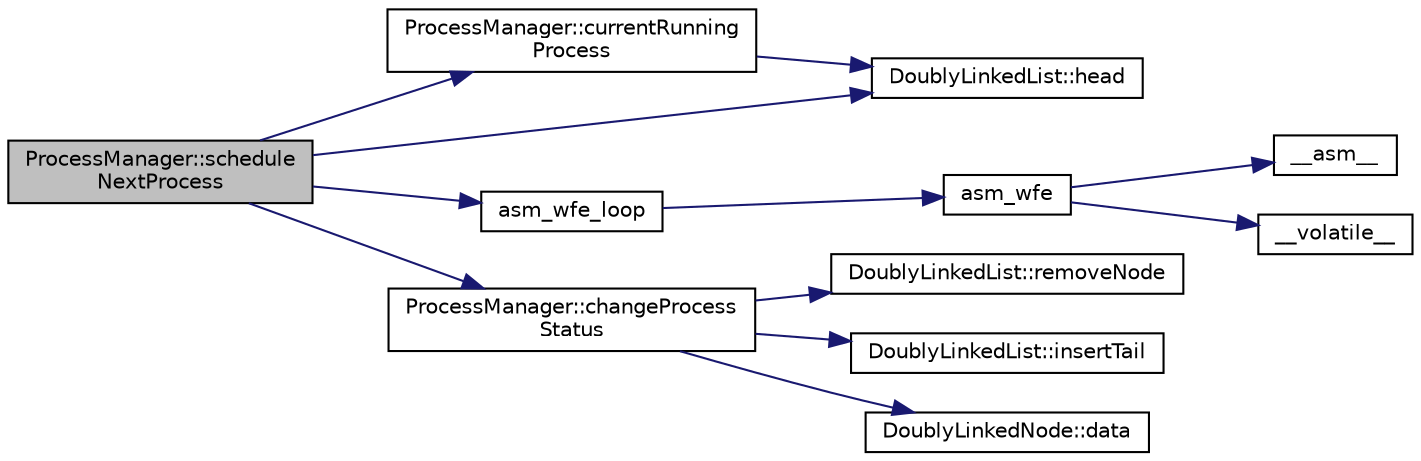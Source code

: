 digraph "ProcessManager::scheduleNextProcess"
{
  edge [fontname="Helvetica",fontsize="10",labelfontname="Helvetica",labelfontsize="10"];
  node [fontname="Helvetica",fontsize="10",shape=record];
  rankdir="LR";
  Node55 [label="ProcessManager::schedule\lNextProcess",height=0.2,width=0.4,color="black", fillcolor="grey75", style="filled", fontcolor="black"];
  Node55 -> Node56 [color="midnightblue",fontsize="10",style="solid",fontname="Helvetica"];
  Node56 [label="ProcessManager::currentRunning\lProcess",height=0.2,width=0.4,color="black", fillcolor="white", style="filled",URL="$d2/dce/class_process_manager.html#aaf22da025f4a21c6239d2a1181c1c148"];
  Node56 -> Node57 [color="midnightblue",fontsize="10",style="solid",fontname="Helvetica"];
  Node57 [label="DoublyLinkedList::head",height=0.2,width=0.4,color="black", fillcolor="white", style="filled",URL="$da/dfa/class_doubly_linked_list.html#adf48b22bf2fce388ef37fa692733c3ca"];
  Node55 -> Node57 [color="midnightblue",fontsize="10",style="solid",fontname="Helvetica"];
  Node55 -> Node58 [color="midnightblue",fontsize="10",style="solid",fontname="Helvetica"];
  Node58 [label="asm_wfe_loop",height=0.2,width=0.4,color="black", fillcolor="white", style="filled",URL="$d8/d2f/asm__instructions_8h.html#a2625e63e4302b5a5b7b1b47175ec067d"];
  Node58 -> Node59 [color="midnightblue",fontsize="10",style="solid",fontname="Helvetica"];
  Node59 [label="asm_wfe",height=0.2,width=0.4,color="black", fillcolor="white", style="filled",URL="$d8/d2f/asm__instructions_8h.html#a410a755cf61e376491d77042b266409f"];
  Node59 -> Node60 [color="midnightblue",fontsize="10",style="solid",fontname="Helvetica"];
  Node60 [label="__asm__",height=0.2,width=0.4,color="black", fillcolor="white", style="filled",URL="$dd/d12/exceptions_8cpp.html#a40b46c5cfd33825a3980572ace99e6a1"];
  Node59 -> Node61 [color="midnightblue",fontsize="10",style="solid",fontname="Helvetica"];
  Node61 [label="__volatile__",height=0.2,width=0.4,color="black", fillcolor="white", style="filled",URL="$d8/d64/main__test__adrp__instruction_8cpp.html#a28b72fa6de7635a872fd3ae108c838c8"];
  Node55 -> Node62 [color="midnightblue",fontsize="10",style="solid",fontname="Helvetica"];
  Node62 [label="ProcessManager::changeProcess\lStatus",height=0.2,width=0.4,color="black", fillcolor="white", style="filled",URL="$d2/dce/class_process_manager.html#a0bcc42f5333bb6a0613e38721227bbd2"];
  Node62 -> Node63 [color="midnightblue",fontsize="10",style="solid",fontname="Helvetica"];
  Node63 [label="DoublyLinkedList::removeNode",height=0.2,width=0.4,color="black", fillcolor="white", style="filled",URL="$da/dfa/class_doubly_linked_list.html#a20950e5bd978791d68b723f3ea8be4bb"];
  Node62 -> Node64 [color="midnightblue",fontsize="10",style="solid",fontname="Helvetica"];
  Node64 [label="DoublyLinkedList::insertTail",height=0.2,width=0.4,color="black", fillcolor="white", style="filled",URL="$da/dfa/class_doubly_linked_list.html#a08820eece8a930239f434a7dea802599"];
  Node62 -> Node65 [color="midnightblue",fontsize="10",style="solid",fontname="Helvetica"];
  Node65 [label="DoublyLinkedNode::data",height=0.2,width=0.4,color="black", fillcolor="white", style="filled",URL="$d9/da3/class_doubly_linked_node.html#a72a70560baba711c82bb012317557cb8"];
}
